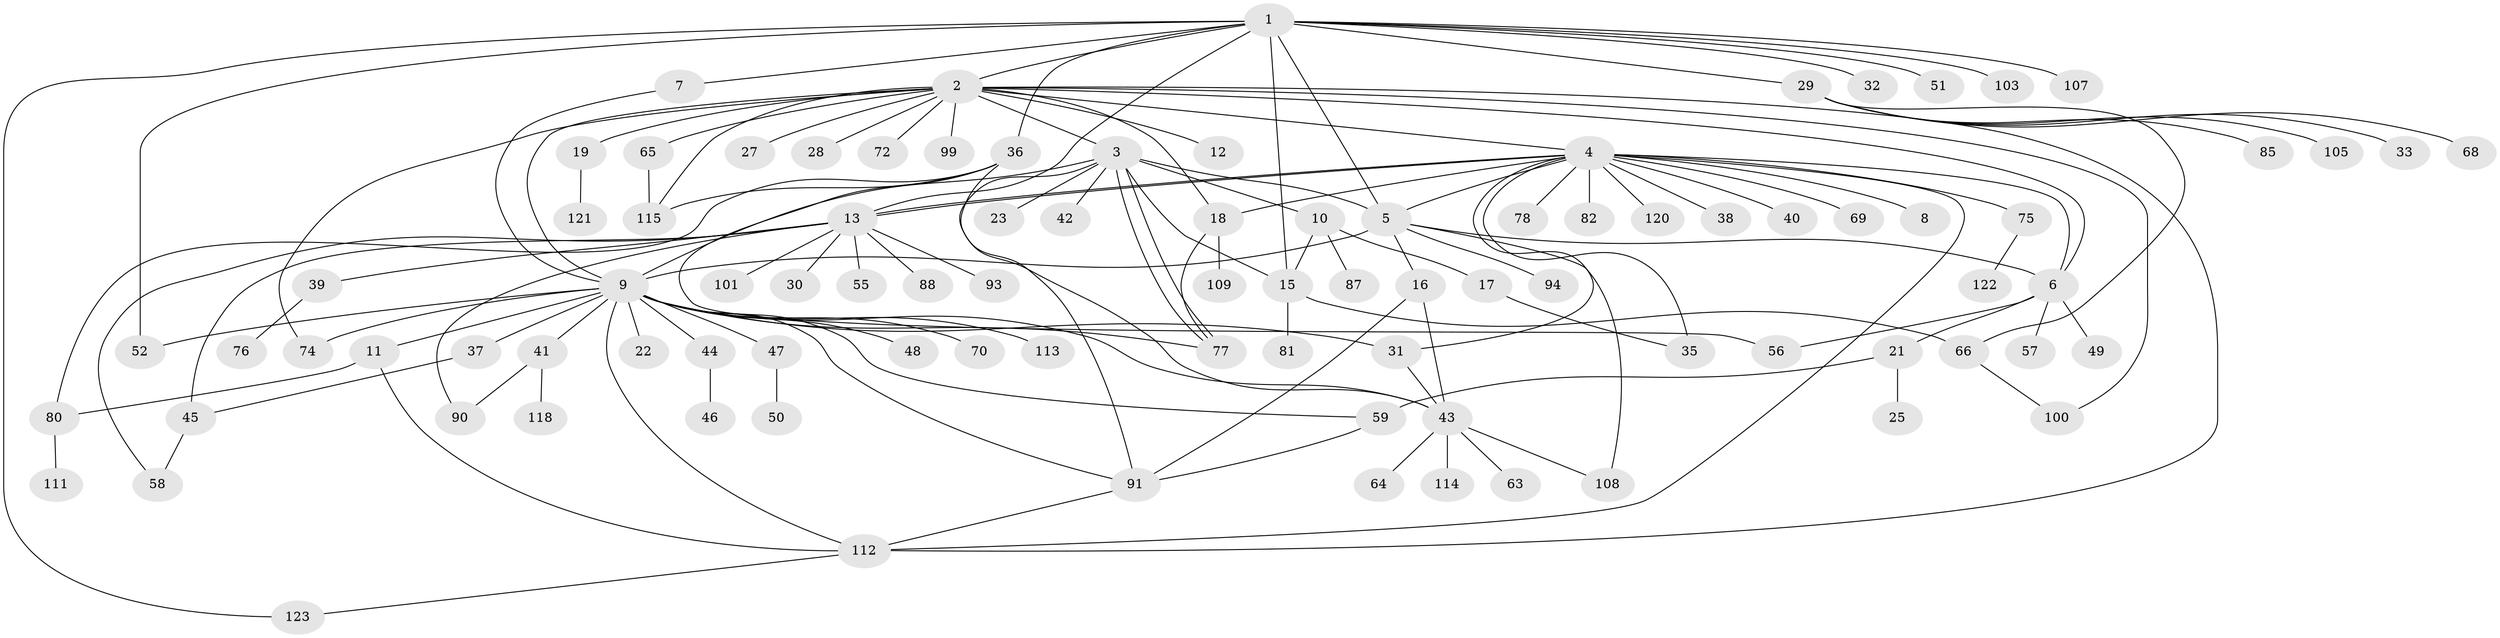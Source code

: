 // Generated by graph-tools (version 1.1) at 2025/23/03/03/25 07:23:52]
// undirected, 93 vertices, 133 edges
graph export_dot {
graph [start="1"]
  node [color=gray90,style=filled];
  1 [super="+24"];
  2 [super="+14"];
  3 [super="+117"];
  4 [super="+73"];
  5 [super="+89"];
  6 [super="+79"];
  7 [super="+20"];
  8;
  9 [super="+26"];
  10 [super="+53"];
  11 [super="+60"];
  12 [super="+34"];
  13 [super="+106"];
  15 [super="+62"];
  16 [super="+54"];
  17 [super="+83"];
  18;
  19;
  21 [super="+86"];
  22;
  23;
  25;
  27 [super="+110"];
  28;
  29 [super="+98"];
  30;
  31 [super="+67"];
  32;
  33;
  35 [super="+119"];
  36 [super="+84"];
  37;
  38;
  39 [super="+95"];
  40;
  41 [super="+61"];
  42;
  43 [super="+102"];
  44;
  45 [super="+71"];
  46;
  47;
  48;
  49;
  50;
  51;
  52;
  55 [super="+97"];
  56;
  57;
  58;
  59;
  63;
  64;
  65 [super="+92"];
  66;
  68;
  69;
  70;
  72;
  74;
  75;
  76;
  77;
  78;
  80;
  81;
  82;
  85;
  87;
  88;
  90 [super="+104"];
  91 [super="+116"];
  93 [super="+96"];
  94;
  99;
  100;
  101;
  103;
  105;
  107;
  108;
  109;
  111;
  112;
  113;
  114;
  115;
  118;
  120;
  121;
  122;
  123;
  1 -- 2;
  1 -- 5;
  1 -- 7;
  1 -- 13;
  1 -- 15;
  1 -- 29;
  1 -- 36;
  1 -- 51;
  1 -- 52;
  1 -- 103;
  1 -- 123;
  1 -- 32;
  1 -- 107;
  2 -- 3 [weight=2];
  2 -- 4;
  2 -- 12;
  2 -- 65;
  2 -- 99;
  2 -- 100;
  2 -- 72;
  2 -- 9;
  2 -- 74;
  2 -- 112;
  2 -- 18;
  2 -- 19;
  2 -- 115;
  2 -- 27;
  2 -- 28;
  2 -- 6;
  3 -- 5;
  3 -- 9;
  3 -- 10;
  3 -- 15;
  3 -- 23;
  3 -- 42;
  3 -- 77;
  3 -- 77;
  3 -- 91;
  4 -- 5;
  4 -- 6;
  4 -- 8;
  4 -- 13;
  4 -- 13;
  4 -- 18;
  4 -- 31;
  4 -- 35;
  4 -- 38;
  4 -- 40;
  4 -- 69;
  4 -- 75;
  4 -- 78;
  4 -- 82;
  4 -- 112;
  4 -- 120;
  5 -- 6;
  5 -- 16 [weight=3];
  5 -- 94;
  5 -- 108;
  5 -- 9;
  6 -- 21;
  6 -- 49;
  6 -- 56;
  6 -- 57;
  7 -- 9;
  9 -- 11;
  9 -- 22;
  9 -- 31;
  9 -- 37;
  9 -- 41;
  9 -- 43;
  9 -- 44;
  9 -- 47;
  9 -- 48;
  9 -- 52;
  9 -- 59;
  9 -- 70;
  9 -- 74;
  9 -- 77;
  9 -- 112;
  9 -- 113;
  9 -- 91;
  10 -- 17;
  10 -- 87;
  10 -- 15;
  11 -- 80;
  11 -- 112;
  13 -- 30;
  13 -- 39;
  13 -- 45;
  13 -- 55;
  13 -- 58;
  13 -- 88;
  13 -- 90;
  13 -- 93;
  13 -- 101;
  15 -- 81;
  15 -- 66;
  16 -- 43;
  16 -- 91;
  17 -- 35;
  18 -- 77;
  18 -- 109;
  19 -- 121;
  21 -- 25;
  21 -- 59;
  29 -- 33;
  29 -- 66;
  29 -- 68;
  29 -- 85;
  29 -- 105;
  31 -- 43;
  36 -- 56;
  36 -- 80;
  36 -- 115;
  36 -- 43;
  37 -- 45;
  39 -- 76;
  41 -- 118;
  41 -- 90;
  43 -- 63;
  43 -- 64;
  43 -- 108;
  43 -- 114;
  44 -- 46;
  45 -- 58;
  47 -- 50;
  59 -- 91;
  65 -- 115;
  66 -- 100;
  75 -- 122;
  80 -- 111;
  91 -- 112;
  112 -- 123;
}
